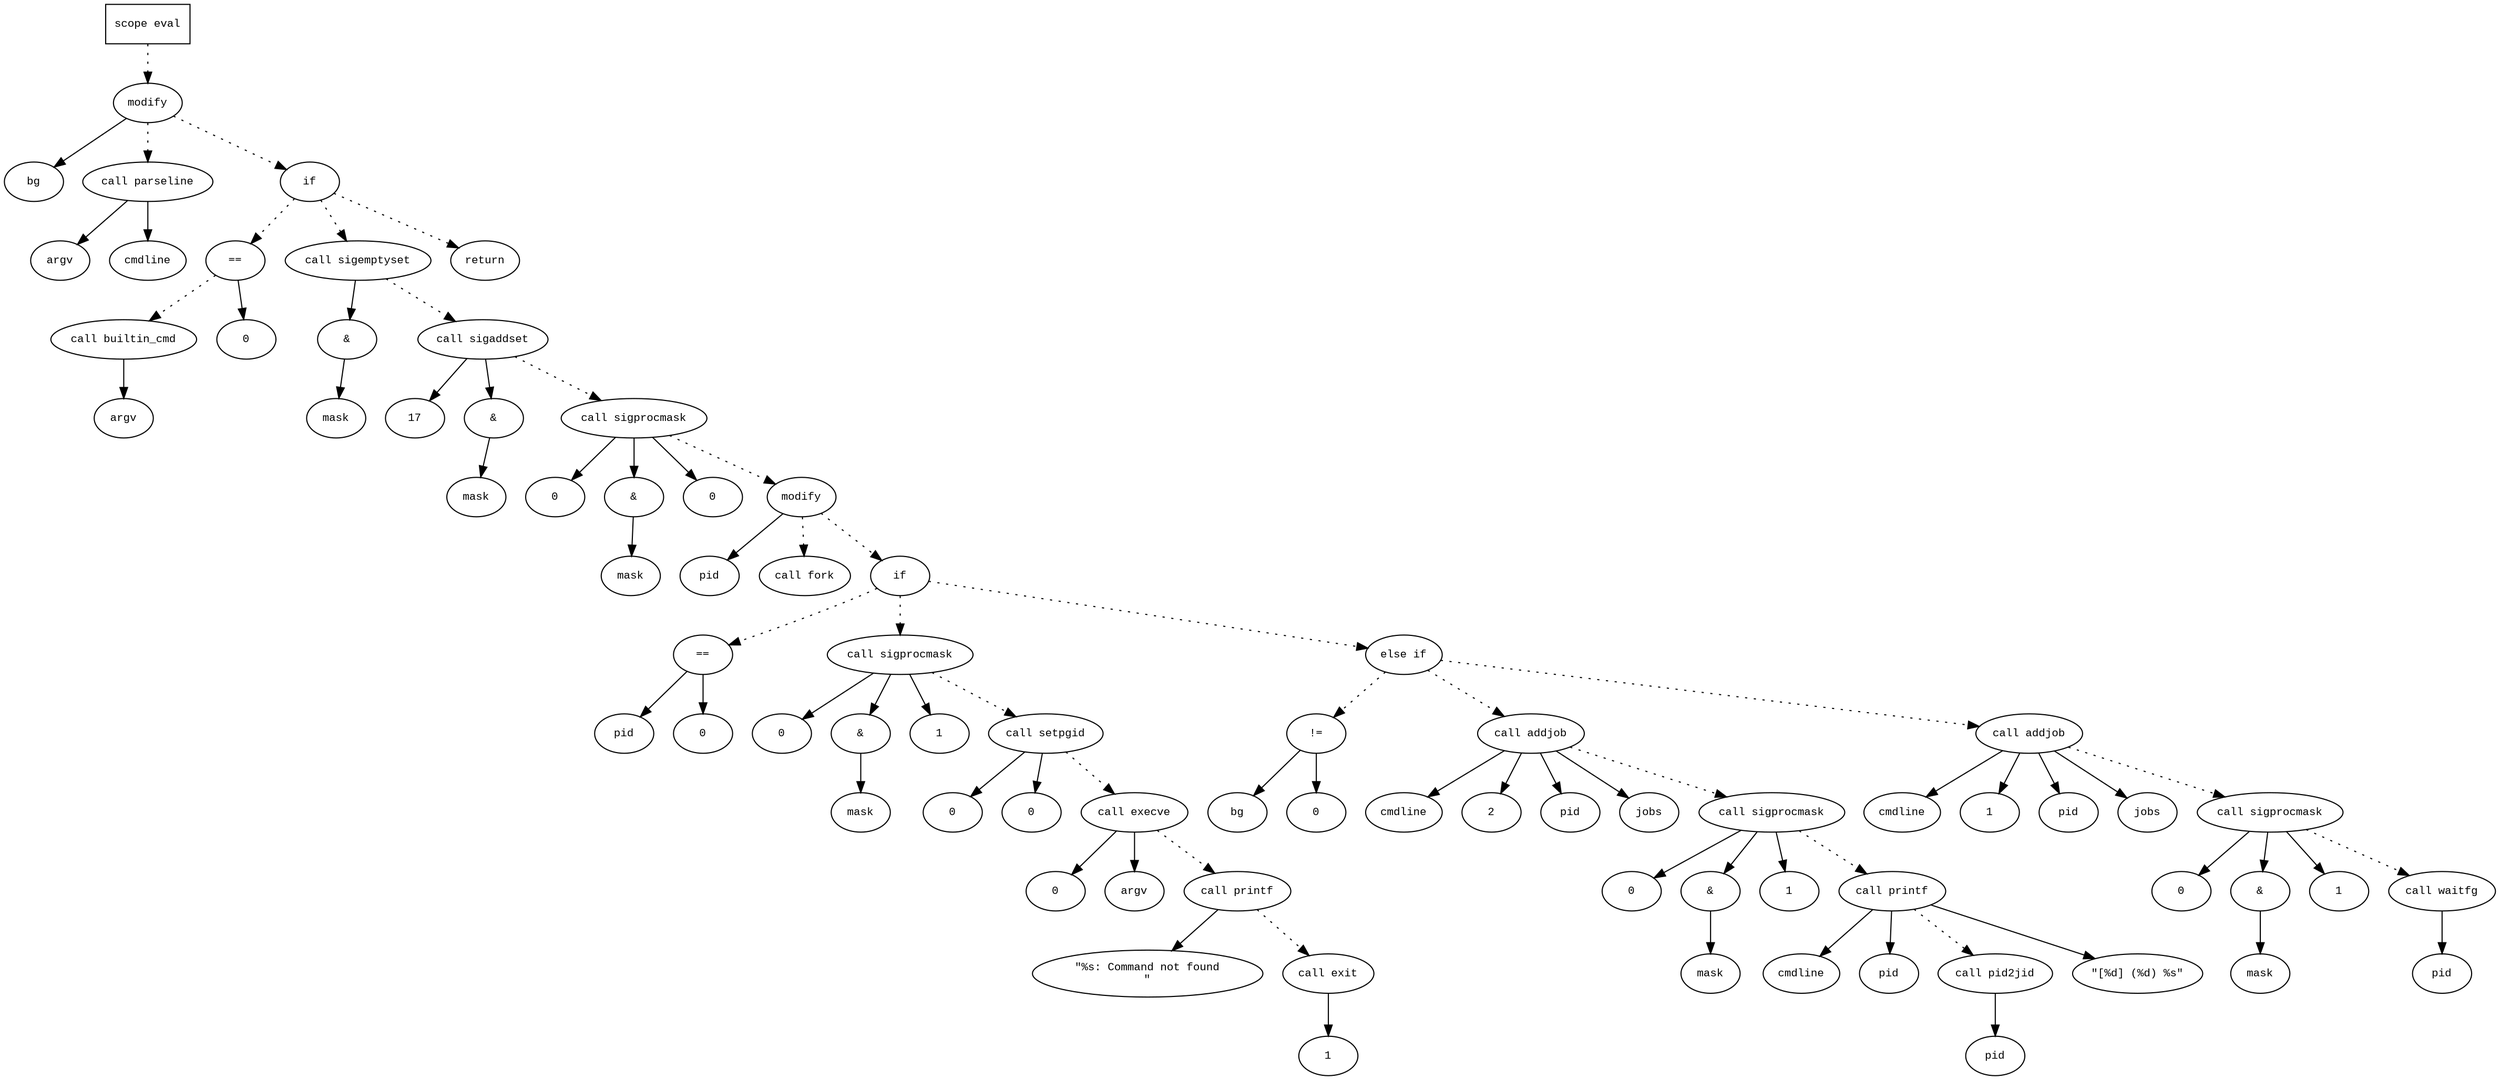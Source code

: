 digraph AST {
  graph [fontname="Times New Roman",fontsize=10];
  node  [fontname="Courier New",fontsize=10];
  edge  [fontname="Times New Roman",fontsize=10];

  node1 [label="scope eval",shape=box];
  node2 [label="modify",shape=ellipse];
  node3 [label="bg",shape=ellipse];
  node2 -> node3;
  node4 [label="call parseline",shape=ellipse];
  node5 [label="argv",shape=ellipse];
  node4 -> node5;
  node6 [label="cmdline",shape=ellipse];
  node4 -> node6;
  node2 -> node4 [style=dotted];
  node1 -> node2 [style=dotted];
  node7 [label="if",shape=ellipse];
  node2 -> node7 [style=dotted];
  node8 [label="==",shape=ellipse];
  node9 [label="call builtin_cmd",shape=ellipse];
  node10 [label="argv",shape=ellipse];
  node9 -> node10;
  node8 -> node9 [style=dotted];
  node11 [label="0",shape=ellipse];
  node8 -> node11;
  node7 -> node8 [style=dotted];
  node12 [label="call sigemptyset",shape=ellipse];
  node13 [label="&",shape=ellipse];
  node12 -> node13;
  node14 [label="mask",shape=ellipse];
  node13 -> node14;
  node7 -> node12 [style=dotted];
  node15 [label="call sigaddset",shape=ellipse];
  node16 [label="17",shape=ellipse];
  node15 -> node16;
  node17 [label="&",shape=ellipse];
  node15 -> node17;
  node18 [label="mask",shape=ellipse];
  node17 -> node18;
  node12 -> node15 [style=dotted];
  node19 [label="call sigprocmask",shape=ellipse];
  node20 [label="0",shape=ellipse];
  node19 -> node20;
  node21 [label="&",shape=ellipse];
  node19 -> node21;
  node22 [label="mask",shape=ellipse];
  node21 -> node22;
  node23 [label="0",shape=ellipse];
  node19 -> node23;
  node15 -> node19 [style=dotted];
  node24 [label="modify",shape=ellipse];
  node25 [label="pid",shape=ellipse];
  node24 -> node25;
  node26 [label="call fork",shape=ellipse];
  node24 -> node26 [style=dotted];
  node19 -> node24 [style=dotted];
  node27 [label="if",shape=ellipse];
  node24 -> node27 [style=dotted];
  node28 [label="==",shape=ellipse];
  node29 [label="pid",shape=ellipse];
  node28 -> node29;
  node30 [label="0",shape=ellipse];
  node28 -> node30;
  node27 -> node28 [style=dotted];
  node31 [label="call sigprocmask",shape=ellipse];
  node32 [label="0",shape=ellipse];
  node31 -> node32;
  node33 [label="&",shape=ellipse];
  node31 -> node33;
  node34 [label="mask",shape=ellipse];
  node33 -> node34;
  node35 [label="1",shape=ellipse];
  node31 -> node35;
  node27 -> node31 [style=dotted];
  node36 [label="call setpgid",shape=ellipse];
  node37 [label="0",shape=ellipse];
  node36 -> node37;
  node38 [label="0",shape=ellipse];
  node36 -> node38;
  node31 -> node36 [style=dotted];
  node39 [label="call execve",shape=ellipse];
  node40 [label="0",shape=ellipse];
  node39 -> node40;
  node41 [label="argv",shape=ellipse];
  node39 -> node41;
  node36 -> node39 [style=dotted];
  node42 [label="call printf",shape=ellipse];
  node43 [label="\"%s: Command not found
\"",shape=ellipse];
  node42 -> node43;
  node39 -> node42 [style=dotted];
  node44 [label="call exit",shape=ellipse];
  node45 [label="1",shape=ellipse];
  node44 -> node45;
  node42 -> node44 [style=dotted];
  node46 [label="else if",shape=ellipse];
  node27 -> node46 [style=dotted];
  node47 [label="!=",shape=ellipse];
  node48 [label="bg",shape=ellipse];
  node47 -> node48;
  node49 [label="0",shape=ellipse];
  node47 -> node49;
  node46 -> node47 [style=dotted];
  node50 [label="call addjob",shape=ellipse];
  node51 [label="cmdline",shape=ellipse];
  node50 -> node51;
  node52 [label="2",shape=ellipse];
  node50 -> node52;
  node53 [label="pid",shape=ellipse];
  node50 -> node53;
  node54 [label="jobs",shape=ellipse];
  node50 -> node54;
  node46 -> node50 [style=dotted];
  node55 [label="call sigprocmask",shape=ellipse];
  node56 [label="0",shape=ellipse];
  node55 -> node56;
  node57 [label="&",shape=ellipse];
  node55 -> node57;
  node58 [label="mask",shape=ellipse];
  node57 -> node58;
  node59 [label="1",shape=ellipse];
  node55 -> node59;
  node50 -> node55 [style=dotted];
  node60 [label="call printf",shape=ellipse];
  node61 [label="cmdline",shape=ellipse];
  node60 -> node61;
  node62 [label="pid",shape=ellipse];
  node60 -> node62;
  node63 [label="call pid2jid",shape=ellipse];
  node64 [label="pid",shape=ellipse];
  node63 -> node64;
  node60 -> node63 [style=dotted];
  node65 [label="\"[%d] (%d) %s\"",shape=ellipse];
  node60 -> node65;
  node55 -> node60 [style=dotted];
  node66 [label="call addjob",shape=ellipse];
  node67 [label="cmdline",shape=ellipse];
  node66 -> node67;
  node68 [label="1",shape=ellipse];
  node66 -> node68;
  node69 [label="pid",shape=ellipse];
  node66 -> node69;
  node70 [label="jobs",shape=ellipse];
  node66 -> node70;
  node46 -> node66 [style=dotted];
  node71 [label="call sigprocmask",shape=ellipse];
  node72 [label="0",shape=ellipse];
  node71 -> node72;
  node73 [label="&",shape=ellipse];
  node71 -> node73;
  node74 [label="mask",shape=ellipse];
  node73 -> node74;
  node75 [label="1",shape=ellipse];
  node71 -> node75;
  node66 -> node71 [style=dotted];
  node76 [label="call waitfg",shape=ellipse];
  node77 [label="pid",shape=ellipse];
  node76 -> node77;
  node71 -> node76 [style=dotted];
  node78 [label="return",shape=ellipse];
  node7 -> node78 [style=dotted];
} 